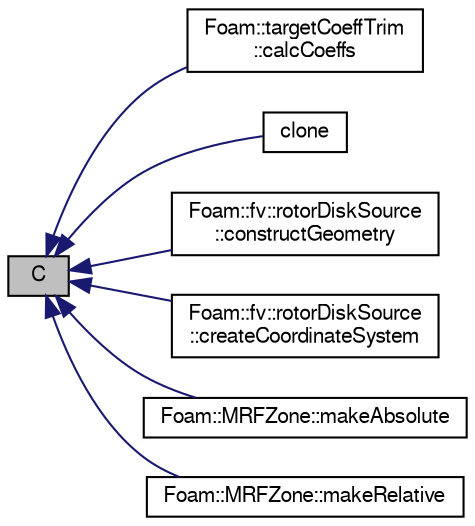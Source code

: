 digraph "C"
{
  bgcolor="transparent";
  edge [fontname="FreeSans",fontsize="10",labelfontname="FreeSans",labelfontsize="10"];
  node [fontname="FreeSans",fontsize="10",shape=record];
  rankdir="LR";
  Node1 [label="C",height=0.2,width=0.4,color="black", fillcolor="grey75", style="filled" fontcolor="black"];
  Node1 -> Node2 [dir="back",color="midnightblue",fontsize="10",style="solid",fontname="FreeSans"];
  Node2 [label="Foam::targetCoeffTrim\l::calcCoeffs",height=0.2,width=0.4,color="black",URL="$a02486.html#a05da3ea0f5d4c30f0ec6be1ed8eef61c"];
  Node1 -> Node3 [dir="back",color="midnightblue",fontsize="10",style="solid",fontname="FreeSans"];
  Node3 [label="clone",height=0.2,width=0.4,color="black",URL="$a00159.html#a27878325114dca13ff542fd9af218237",tooltip="Construct and return clone. "];
  Node1 -> Node4 [dir="back",color="midnightblue",fontsize="10",style="solid",fontname="FreeSans"];
  Node4 [label="Foam::fv::rotorDiskSource\l::constructGeometry",height=0.2,width=0.4,color="black",URL="$a02158.html#a4cf56cee568de52f81a76d0d3ca3c9f9",tooltip="Construct geometry. "];
  Node1 -> Node5 [dir="back",color="midnightblue",fontsize="10",style="solid",fontname="FreeSans"];
  Node5 [label="Foam::fv::rotorDiskSource\l::createCoordinateSystem",height=0.2,width=0.4,color="black",URL="$a02158.html#a8b15ea5f84e4d867bfb3f7543065f67a",tooltip="Create the co-ordinate system. "];
  Node1 -> Node6 [dir="back",color="midnightblue",fontsize="10",style="solid",fontname="FreeSans"];
  Node6 [label="Foam::MRFZone::makeAbsolute",height=0.2,width=0.4,color="black",URL="$a01496.html#a2861f72cdf04f03a403bb3dd0355043d",tooltip="Make the given relative velocity absolute within the MRF region. "];
  Node1 -> Node7 [dir="back",color="midnightblue",fontsize="10",style="solid",fontname="FreeSans"];
  Node7 [label="Foam::MRFZone::makeRelative",height=0.2,width=0.4,color="black",URL="$a01496.html#add2fae1d46ede124e41208cdefd3ef33",tooltip="Make the given absolute velocity relative within the MRF region. "];
}
